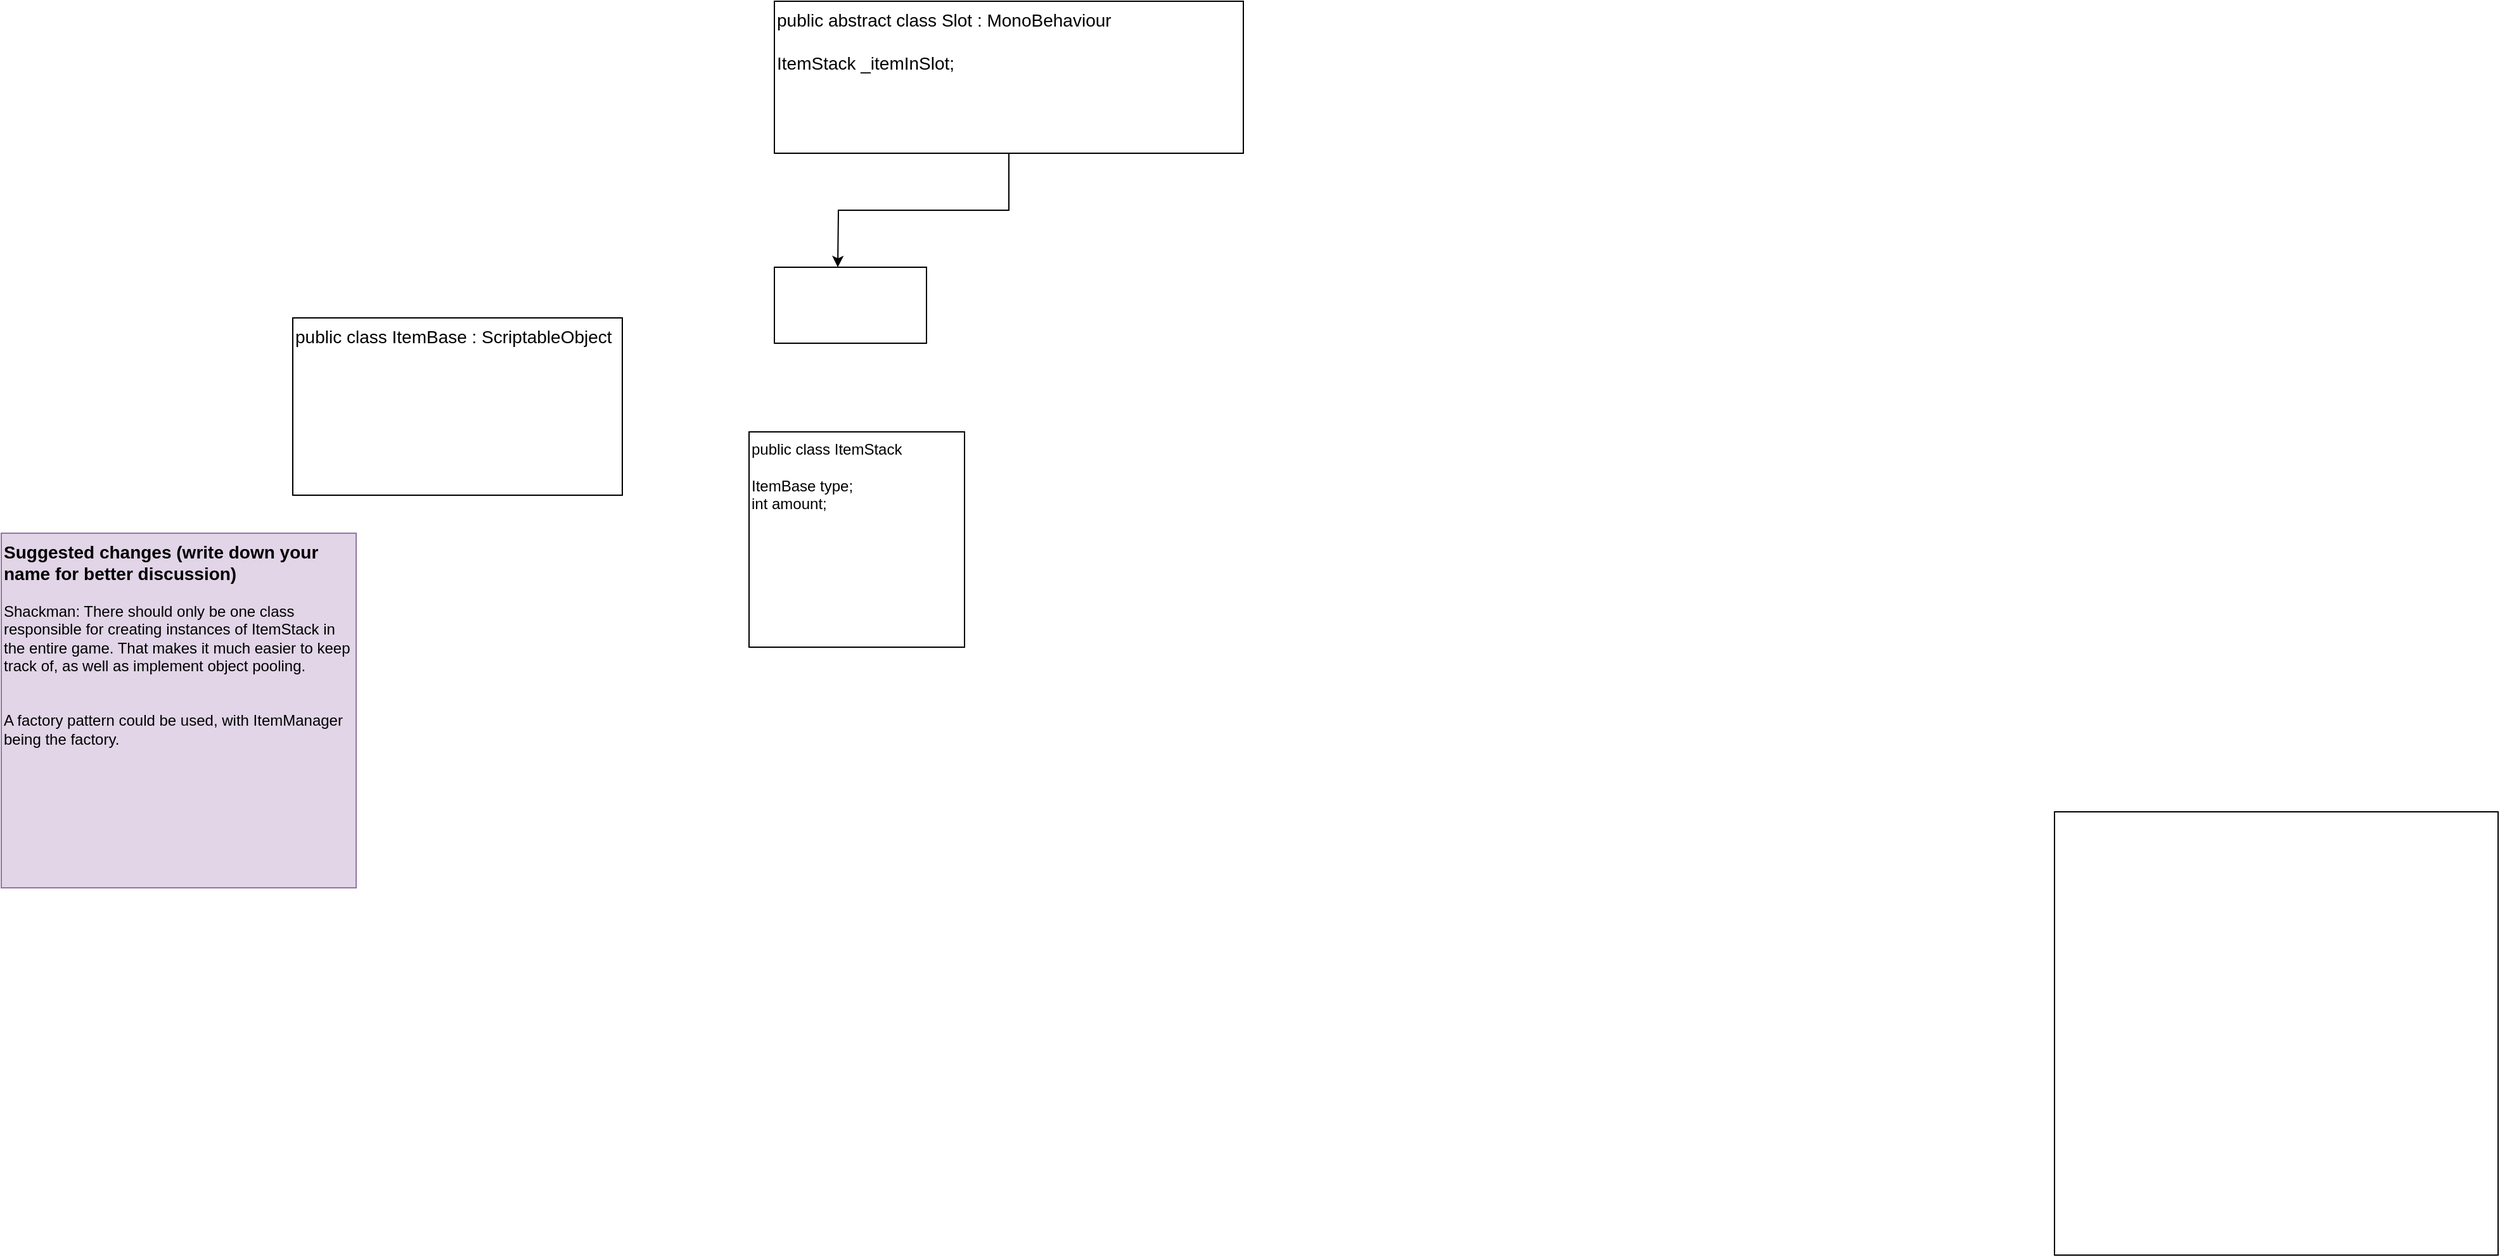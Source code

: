 <mxfile version="20.2.2" type="github">
  <diagram id="cen_i1RHmq_5vS7J9Gh5" name="Page-1">
    <mxGraphModel dx="3098" dy="1825" grid="1" gridSize="10" guides="1" tooltips="1" connect="1" arrows="1" fold="1" page="1" pageScale="1" pageWidth="850" pageHeight="1100" math="0" shadow="0">
      <root>
        <mxCell id="0" />
        <mxCell id="1" parent="0" />
        <mxCell id="xwblB8WFmp-KYpaRouue-1" value="" style="whiteSpace=wrap;html=1;aspect=fixed;" parent="1" vertex="1">
          <mxGeometry x="120" y="110" width="350" height="350" as="geometry" />
        </mxCell>
        <mxCell id="xwblB8WFmp-KYpaRouue-2" value="&lt;div&gt;public class ItemStack&lt;/div&gt;&lt;div&gt;&lt;br&gt;&lt;/div&gt;&lt;div&gt;ItemBase type;&lt;/div&gt;&lt;div&gt;int amount;&lt;/div&gt;&lt;div&gt;&lt;br&gt;&lt;/div&gt;" style="whiteSpace=wrap;html=1;aspect=fixed;align=left;verticalAlign=top;" parent="1" vertex="1">
          <mxGeometry x="-910" y="-190" width="170" height="170" as="geometry" />
        </mxCell>
        <mxCell id="9ayToyOtu8oUKvdpPZHS-1" value="&lt;font size=&quot;1&quot;&gt;&lt;b style=&quot;font-size: 14px;&quot;&gt;Suggested changes (write down your name for better discussion)&lt;/b&gt;&lt;/font&gt;&lt;br&gt;&lt;br&gt;&lt;div&gt;Shackman: There should only be one class responsible for creating instances of ItemStack in the entire game. That makes it much easier to keep track of, as well as implement object pooling.&lt;/div&gt;&lt;div&gt;&lt;br&gt;&lt;/div&gt;&lt;div&gt;&lt;br&gt;&lt;/div&gt;&lt;div&gt;A factory pattern could be used, with ItemManager being the factory.&lt;/div&gt;&lt;div&gt;&lt;br&gt;&lt;/div&gt;&lt;div&gt;&lt;br&gt;&lt;/div&gt;" style="whiteSpace=wrap;html=1;aspect=fixed;fillColor=#e1d5e7;strokeColor=#9673a6;align=left;verticalAlign=top;" parent="1" vertex="1">
          <mxGeometry x="-1500" y="-110" width="280" height="280" as="geometry" />
        </mxCell>
        <mxCell id="NL6LZe0rqqw29WmjIXu0-2" value="&lt;div&gt;public class ItemBase : ScriptableObject&lt;br&gt;&lt;/div&gt;&lt;div&gt;&lt;br&gt;&lt;/div&gt;&lt;div&gt;&lt;br&gt;&lt;/div&gt;&lt;div&gt;&lt;br&gt;&lt;/div&gt;" style="rounded=0;whiteSpace=wrap;html=1;fontSize=14;align=left;verticalAlign=top;" vertex="1" parent="1">
          <mxGeometry x="-1270" y="-280" width="260" height="140" as="geometry" />
        </mxCell>
        <mxCell id="NL6LZe0rqqw29WmjIXu0-5" style="edgeStyle=orthogonalEdgeStyle;rounded=0;orthogonalLoop=1;jettySize=auto;html=1;fontSize=14;" edge="1" parent="1" source="NL6LZe0rqqw29WmjIXu0-3">
          <mxGeometry relative="1" as="geometry">
            <mxPoint x="-840" y="-320" as="targetPoint" />
          </mxGeometry>
        </mxCell>
        <mxCell id="NL6LZe0rqqw29WmjIXu0-3" value="&lt;div&gt;public abstract class Slot : MonoBehaviour&lt;/div&gt;&lt;div&gt;&lt;br&gt;&lt;/div&gt;&lt;div&gt;ItemStack _itemInSlot;&lt;/div&gt;&lt;div&gt;&lt;br&gt;&lt;/div&gt;" style="rounded=0;whiteSpace=wrap;html=1;fontSize=14;align=left;verticalAlign=top;" vertex="1" parent="1">
          <mxGeometry x="-890" y="-530" width="370" height="120" as="geometry" />
        </mxCell>
        <mxCell id="NL6LZe0rqqw29WmjIXu0-6" value="" style="rounded=0;whiteSpace=wrap;html=1;fontSize=14;" vertex="1" parent="1">
          <mxGeometry x="-890" y="-320" width="120" height="60" as="geometry" />
        </mxCell>
      </root>
    </mxGraphModel>
  </diagram>
</mxfile>
